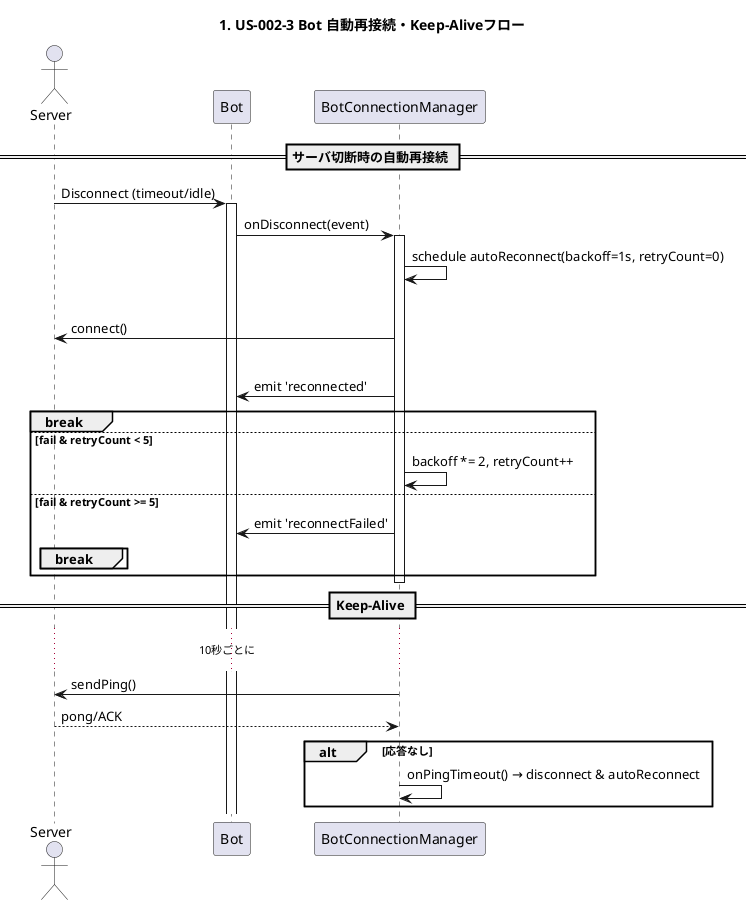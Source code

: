 @startuml
title #US-002-3 Bot 自動再接続・Keep-Aliveフロー

actor Server
participant Bot
participant BotConnectionManager as BCM

== サーバ切断時の自動再接続 ==
Server -> Bot: Disconnect (timeout/idle)
activate Bot
Bot -> BCM: onDisconnect(event)
activate BCM
BCM -> BCM: schedule autoReconnect(backoff=1s, retryCount=0)
loop 最大5回まで
  BCM -> Server: connect()
  alt success
    BCM -> Bot: emit 'reconnected'
    break
  else fail & retryCount < 5
    BCM -> BCM: backoff *= 2, retryCount++
  else fail & retryCount >= 5
    BCM -> Bot: emit 'reconnectFailed'
    break
  end
end
deactivate BCM

== Keep-Alive ==
... 10秒ごとに ...
BCM -> Server: sendPing()
Server --> BCM: pong/ACK
alt 応答なし
  BCM -> BCM: onPingTimeout() → disconnect & autoReconnect
end

@enduml